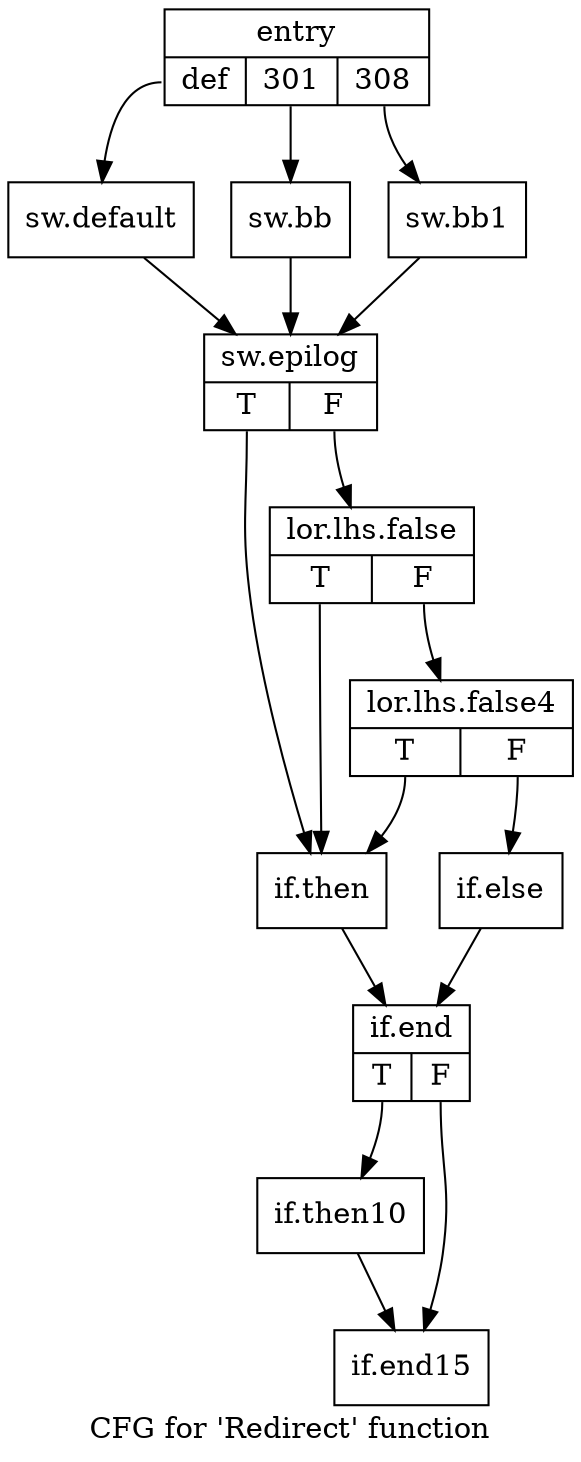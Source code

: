 digraph "CFG for 'Redirect' function" {
	label="CFG for 'Redirect' function";

	Node0x1c16360 [shape=record,label="{entry|{<s0>def|<s1>301|<s2>308}}"];
	Node0x1c16360:s0 -> Node0x1c16660;
	Node0x1c16360:s1 -> Node0x1c166e0;
	Node0x1c16360:s2 -> Node0x1c16780;
	Node0x1c166e0 [shape=record,label="{sw.bb}"];
	Node0x1c166e0 -> Node0x1c16a50;
	Node0x1c16780 [shape=record,label="{sw.bb1}"];
	Node0x1c16780 -> Node0x1c16a50;
	Node0x1c16660 [shape=record,label="{sw.default}"];
	Node0x1c16660 -> Node0x1c16a50;
	Node0x1c16a50 [shape=record,label="{sw.epilog|{<s0>T|<s1>F}}"];
	Node0x1c16a50:s0 -> Node0x1c16f00;
	Node0x1c16a50:s1 -> Node0x1c16fd0;
	Node0x1c16fd0 [shape=record,label="{lor.lhs.false|{<s0>T|<s1>F}}"];
	Node0x1c16fd0:s0 -> Node0x1c16f00;
	Node0x1c16fd0:s1 -> Node0x1c17370;
	Node0x1c17370 [shape=record,label="{lor.lhs.false4|{<s0>T|<s1>F}}"];
	Node0x1c17370:s0 -> Node0x1c16f00;
	Node0x1c17370:s1 -> Node0x1c176f0;
	Node0x1c16f00 [shape=record,label="{if.then}"];
	Node0x1c16f00 -> Node0x1c16b50;
	Node0x1c176f0 [shape=record,label="{if.else}"];
	Node0x1c176f0 -> Node0x1c16b50;
	Node0x1c16b50 [shape=record,label="{if.end|{<s0>T|<s1>F}}"];
	Node0x1c16b50:s0 -> Node0x1c184a0;
	Node0x1c16b50:s1 -> Node0x1c18550;
	Node0x1c184a0 [shape=record,label="{if.then10}"];
	Node0x1c184a0 -> Node0x1c18550;
	Node0x1c18550 [shape=record,label="{if.end15}"];
}

